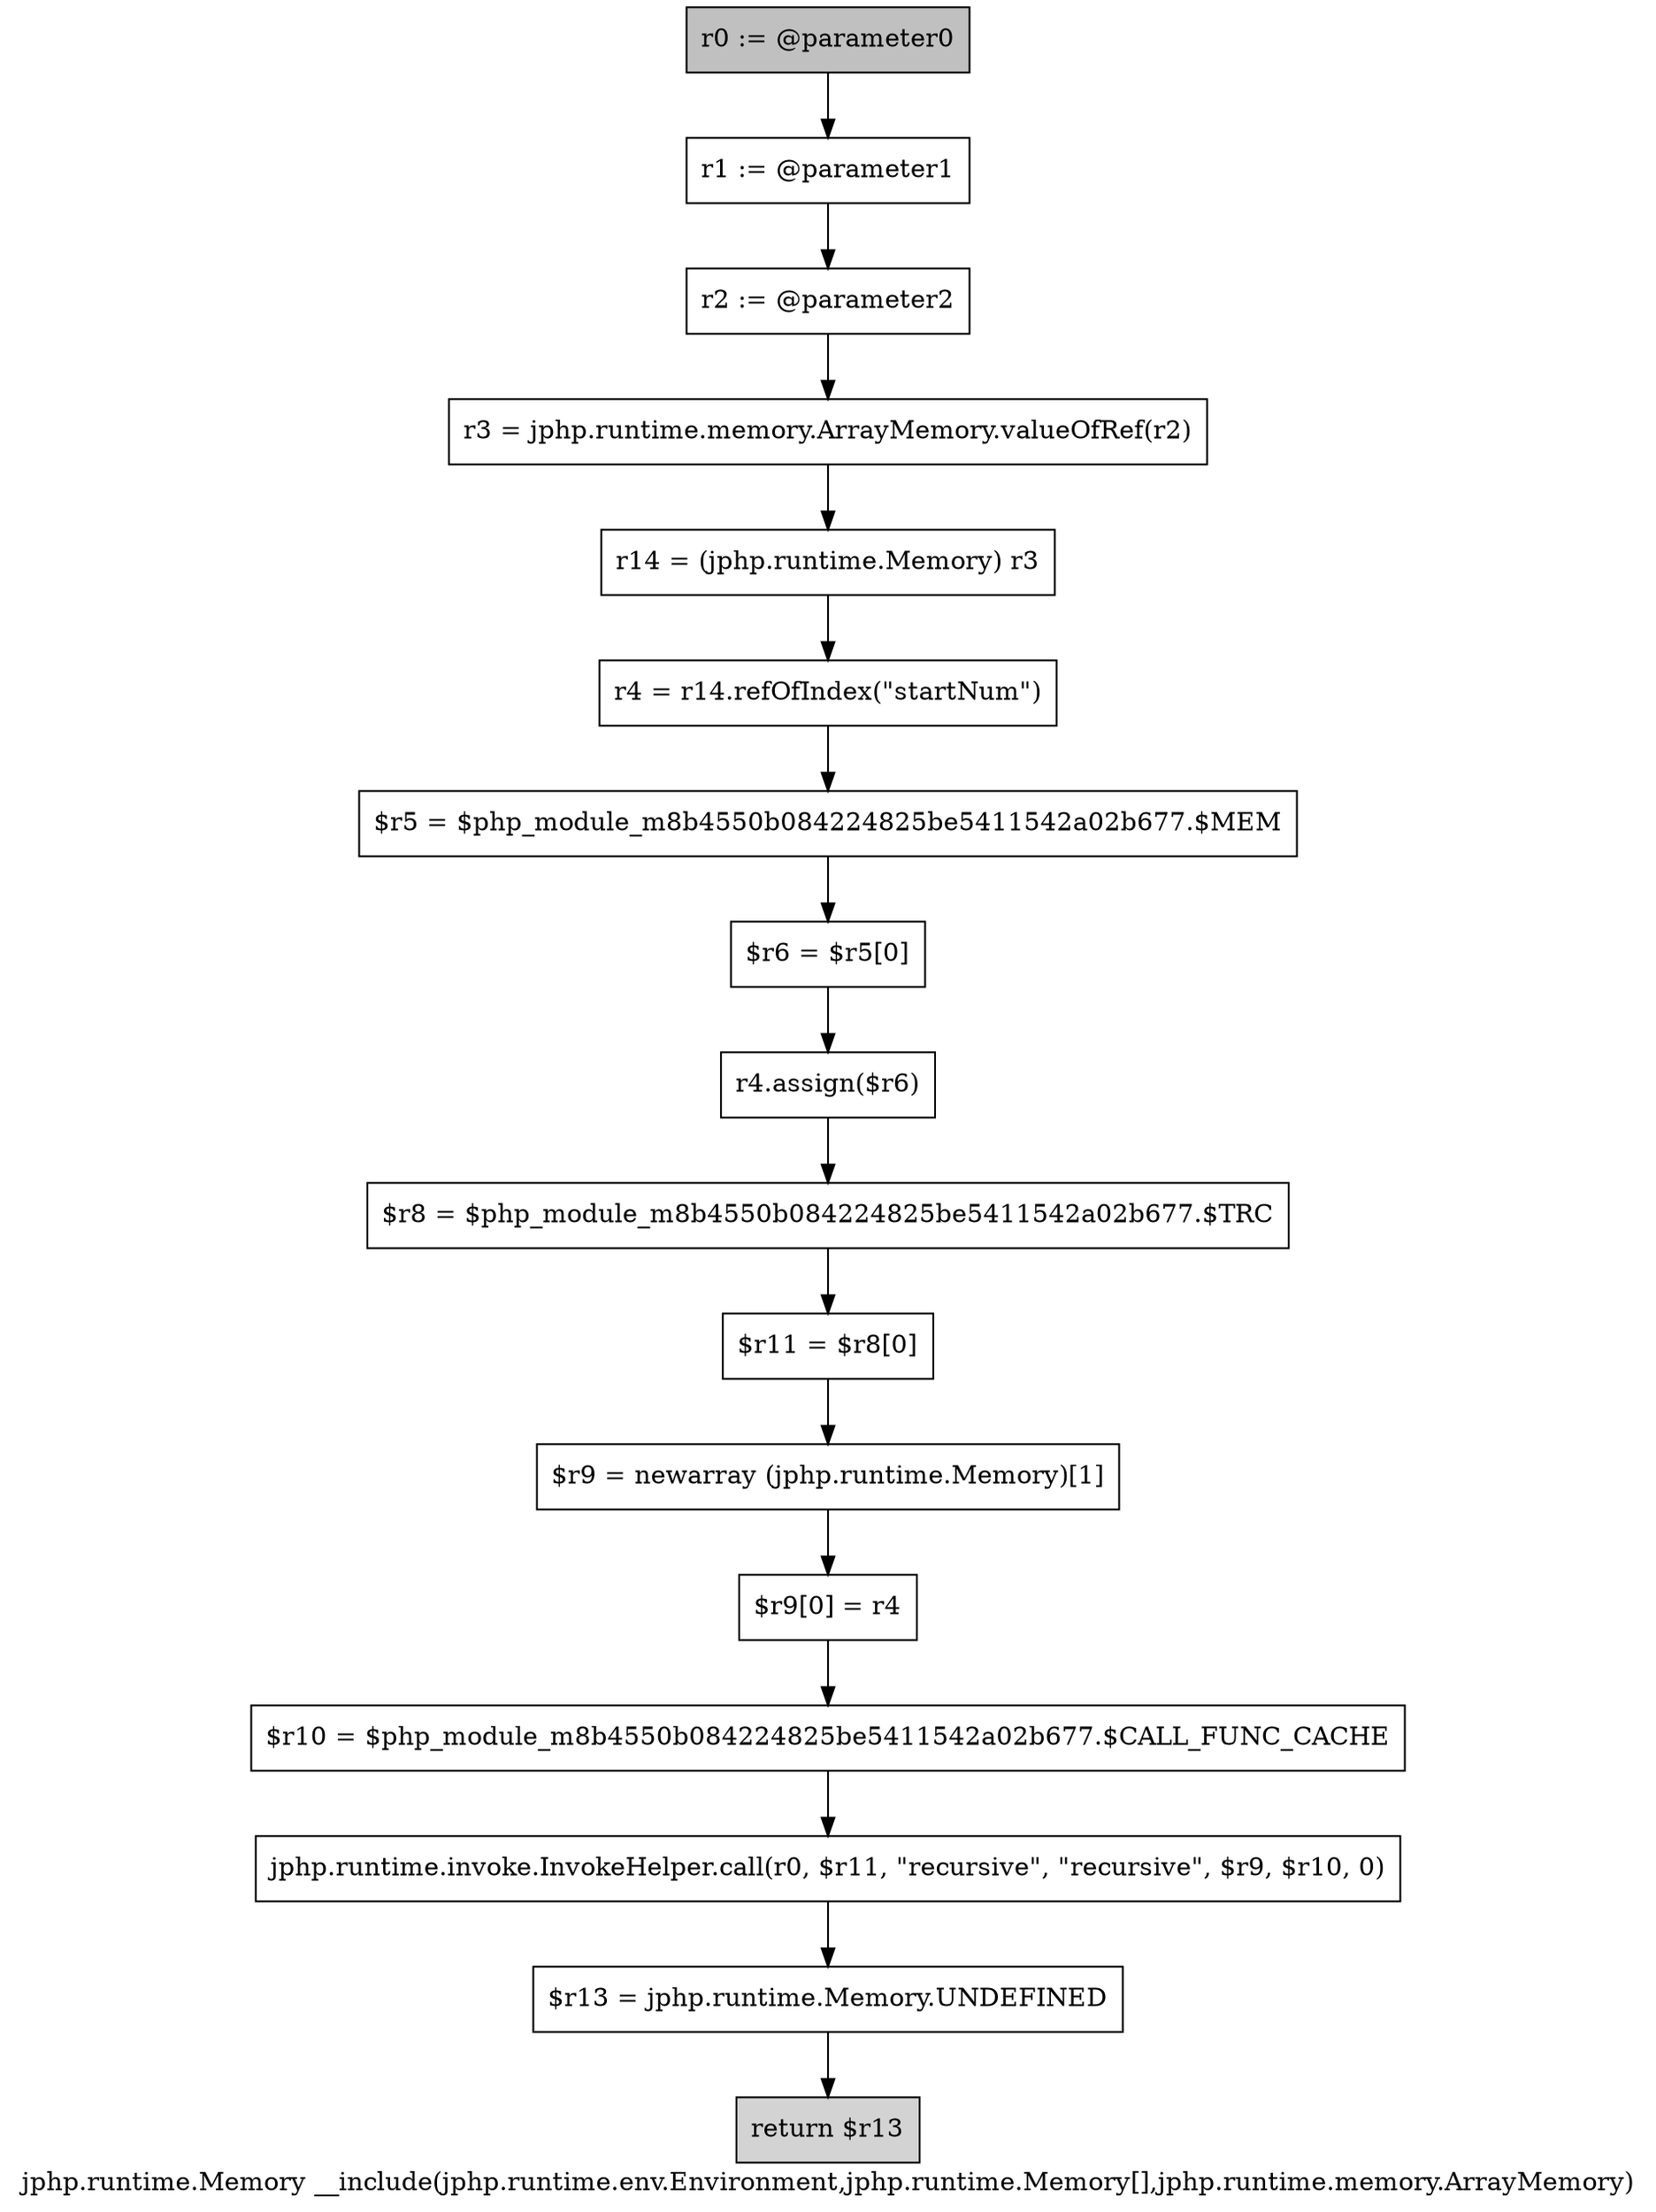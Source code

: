 digraph "jphp.runtime.Memory __include(jphp.runtime.env.Environment,jphp.runtime.Memory[],jphp.runtime.memory.ArrayMemory)" {
    label="jphp.runtime.Memory __include(jphp.runtime.env.Environment,jphp.runtime.Memory[],jphp.runtime.memory.ArrayMemory)";
    node [shape=box];
    "0" [style=filled,fillcolor=gray,label="r0 := @parameter0",];
    "1" [label="r1 := @parameter1",];
    "0"->"1";
    "2" [label="r2 := @parameter2",];
    "1"->"2";
    "3" [label="r3 = jphp.runtime.memory.ArrayMemory.valueOfRef(r2)",];
    "2"->"3";
    "4" [label="r14 = (jphp.runtime.Memory) r3",];
    "3"->"4";
    "5" [label="r4 = r14.refOfIndex(\"startNum\")",];
    "4"->"5";
    "6" [label="$r5 = $php_module_m8b4550b084224825be5411542a02b677.$MEM",];
    "5"->"6";
    "7" [label="$r6 = $r5[0]",];
    "6"->"7";
    "8" [label="r4.assign($r6)",];
    "7"->"8";
    "9" [label="$r8 = $php_module_m8b4550b084224825be5411542a02b677.$TRC",];
    "8"->"9";
    "10" [label="$r11 = $r8[0]",];
    "9"->"10";
    "11" [label="$r9 = newarray (jphp.runtime.Memory)[1]",];
    "10"->"11";
    "12" [label="$r9[0] = r4",];
    "11"->"12";
    "13" [label="$r10 = $php_module_m8b4550b084224825be5411542a02b677.$CALL_FUNC_CACHE",];
    "12"->"13";
    "14" [label="jphp.runtime.invoke.InvokeHelper.call(r0, $r11, \"recursive\", \"recursive\", $r9, $r10, 0)",];
    "13"->"14";
    "15" [label="$r13 = jphp.runtime.Memory.UNDEFINED",];
    "14"->"15";
    "16" [style=filled,fillcolor=lightgray,label="return $r13",];
    "15"->"16";
}

